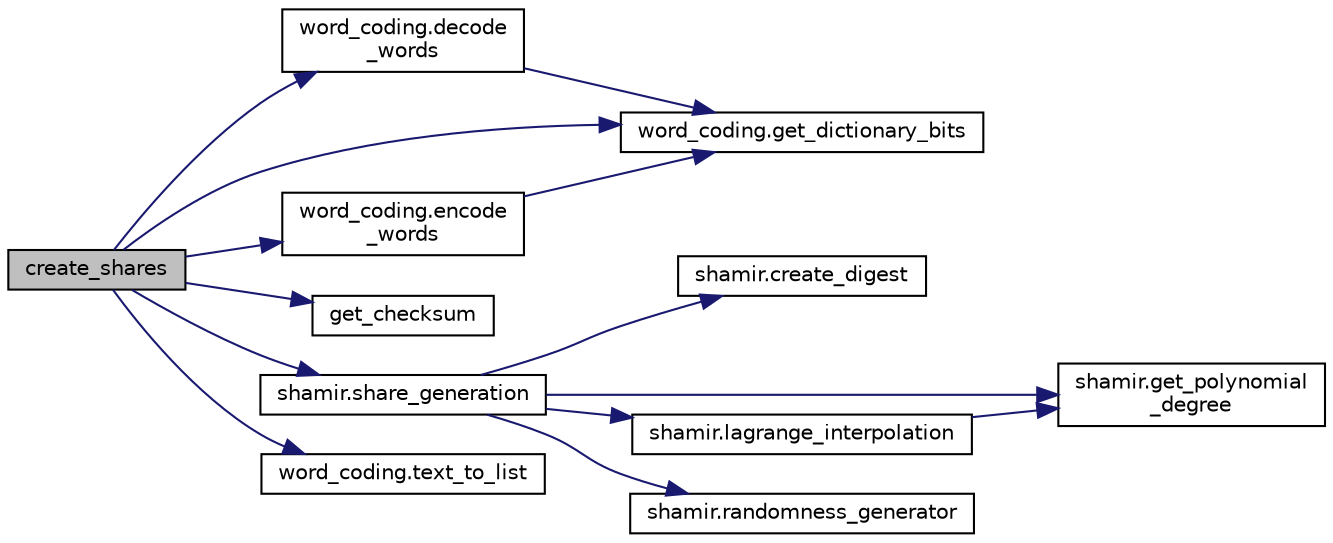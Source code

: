 digraph "create_shares"
{
 // LATEX_PDF_SIZE
  edge [fontname="Helvetica",fontsize="10",labelfontname="Helvetica",labelfontsize="10"];
  node [fontname="Helvetica",fontsize="10",shape=record];
  rankdir="LR";
  Node1 [label="create_shares",height=0.2,width=0.4,color="black", fillcolor="grey75", style="filled", fontcolor="black",tooltip="Take a secret phrase and apply Shamir Secret Sharing to encode it into n secret phrases."];
  Node1 -> Node2 [color="midnightblue",fontsize="10",style="solid",fontname="Helvetica"];
  Node2 [label="word_coding.decode\l_words",height=0.2,width=0.4,color="black", fillcolor="white", style="filled",URL="$namespaceword__coding.html#ab93622d861e8bd61dab0dc84a7c41296",tooltip="Turns a secret binary number into a seed phrase, using a given word list for the decoding."];
  Node2 -> Node3 [color="midnightblue",fontsize="10",style="solid",fontname="Helvetica"];
  Node3 [label="word_coding.get_dictionary_bits",height=0.2,width=0.4,color="black", fillcolor="white", style="filled",URL="$namespaceword__coding.html#a61ad28767efb3623c54625c9e00276f7",tooltip="Gets the number of bits a given wordlist dictionary represents."];
  Node1 -> Node4 [color="midnightblue",fontsize="10",style="solid",fontname="Helvetica"];
  Node4 [label="word_coding.encode\l_words",height=0.2,width=0.4,color="black", fillcolor="white", style="filled",URL="$namespaceword__coding.html#a90df4933f53f5874a926f5328b4335ce",tooltip="Turns a seed phrase into a binary string, using a given word list for the encoding."];
  Node4 -> Node3 [color="midnightblue",fontsize="10",style="solid",fontname="Helvetica"];
  Node1 -> Node5 [color="midnightblue",fontsize="10",style="solid",fontname="Helvetica"];
  Node5 [label="get_checksum",height=0.2,width=0.4,color="black", fillcolor="white", style="filled",URL="$namespacemain.html#a5f75dd7c245a03cdad3489d7fa146526",tooltip="Computes the checksum to be used for a given entropy, as per BIP-39 standards."];
  Node1 -> Node3 [color="midnightblue",fontsize="10",style="solid",fontname="Helvetica"];
  Node1 -> Node6 [color="midnightblue",fontsize="10",style="solid",fontname="Helvetica"];
  Node6 [label="shamir.share_generation",height=0.2,width=0.4,color="black", fillcolor="white", style="filled",URL="$namespaceshamir.html#a18056e460b7d27d1506095c673513ba1",tooltip="Turns an element of a Galois Field (in integer representation) into many, via Shamir secret sharing."];
  Node6 -> Node7 [color="midnightblue",fontsize="10",style="solid",fontname="Helvetica"];
  Node7 [label="shamir.create_digest",height=0.2,width=0.4,color="black", fillcolor="white", style="filled",URL="$namespaceshamir.html#a24b895bca5c6f757e74294a3a67cff32",tooltip="Digest function according to SLIP39."];
  Node6 -> Node8 [color="midnightblue",fontsize="10",style="solid",fontname="Helvetica"];
  Node8 [label="shamir.get_polynomial\l_degree",height=0.2,width=0.4,color="black", fillcolor="white", style="filled",URL="$namespaceshamir.html#a263d4e85b75242cd1ed3d931c6dc6e9b",tooltip="Gets degree of a string-form polynomial on GF(2)."];
  Node6 -> Node9 [color="midnightblue",fontsize="10",style="solid",fontname="Helvetica"];
  Node9 [label="shamir.lagrange_interpolation",height=0.2,width=0.4,color="black", fillcolor="white", style="filled",URL="$namespaceshamir.html#a46b5edd435fe67eb9d2757b7a1d7b9e4",tooltip="Performs Lagrange interpolation on a Galois field GF(2^d), where d is the degree of primitive_poly."];
  Node9 -> Node8 [color="midnightblue",fontsize="10",style="solid",fontname="Helvetica"];
  Node6 -> Node10 [color="midnightblue",fontsize="10",style="solid",fontname="Helvetica"];
  Node10 [label="shamir.randomness_generator",height=0.2,width=0.4,color="black", fillcolor="white", style="filled",URL="$namespaceshamir.html#a448e4cc78af1a6eb7fadc258b011a2b0",tooltip="Picks a random integer from [0-2**randomness_length], translates it as a binary of desired length."];
  Node1 -> Node11 [color="midnightblue",fontsize="10",style="solid",fontname="Helvetica"];
  Node11 [label="word_coding.text_to_list",height=0.2,width=0.4,color="black", fillcolor="white", style="filled",URL="$namespaceword__coding.html#a3b7850263fe085574793bde520b74fea",tooltip="Transforms a one-word-per-line text file into a Python list."];
}
